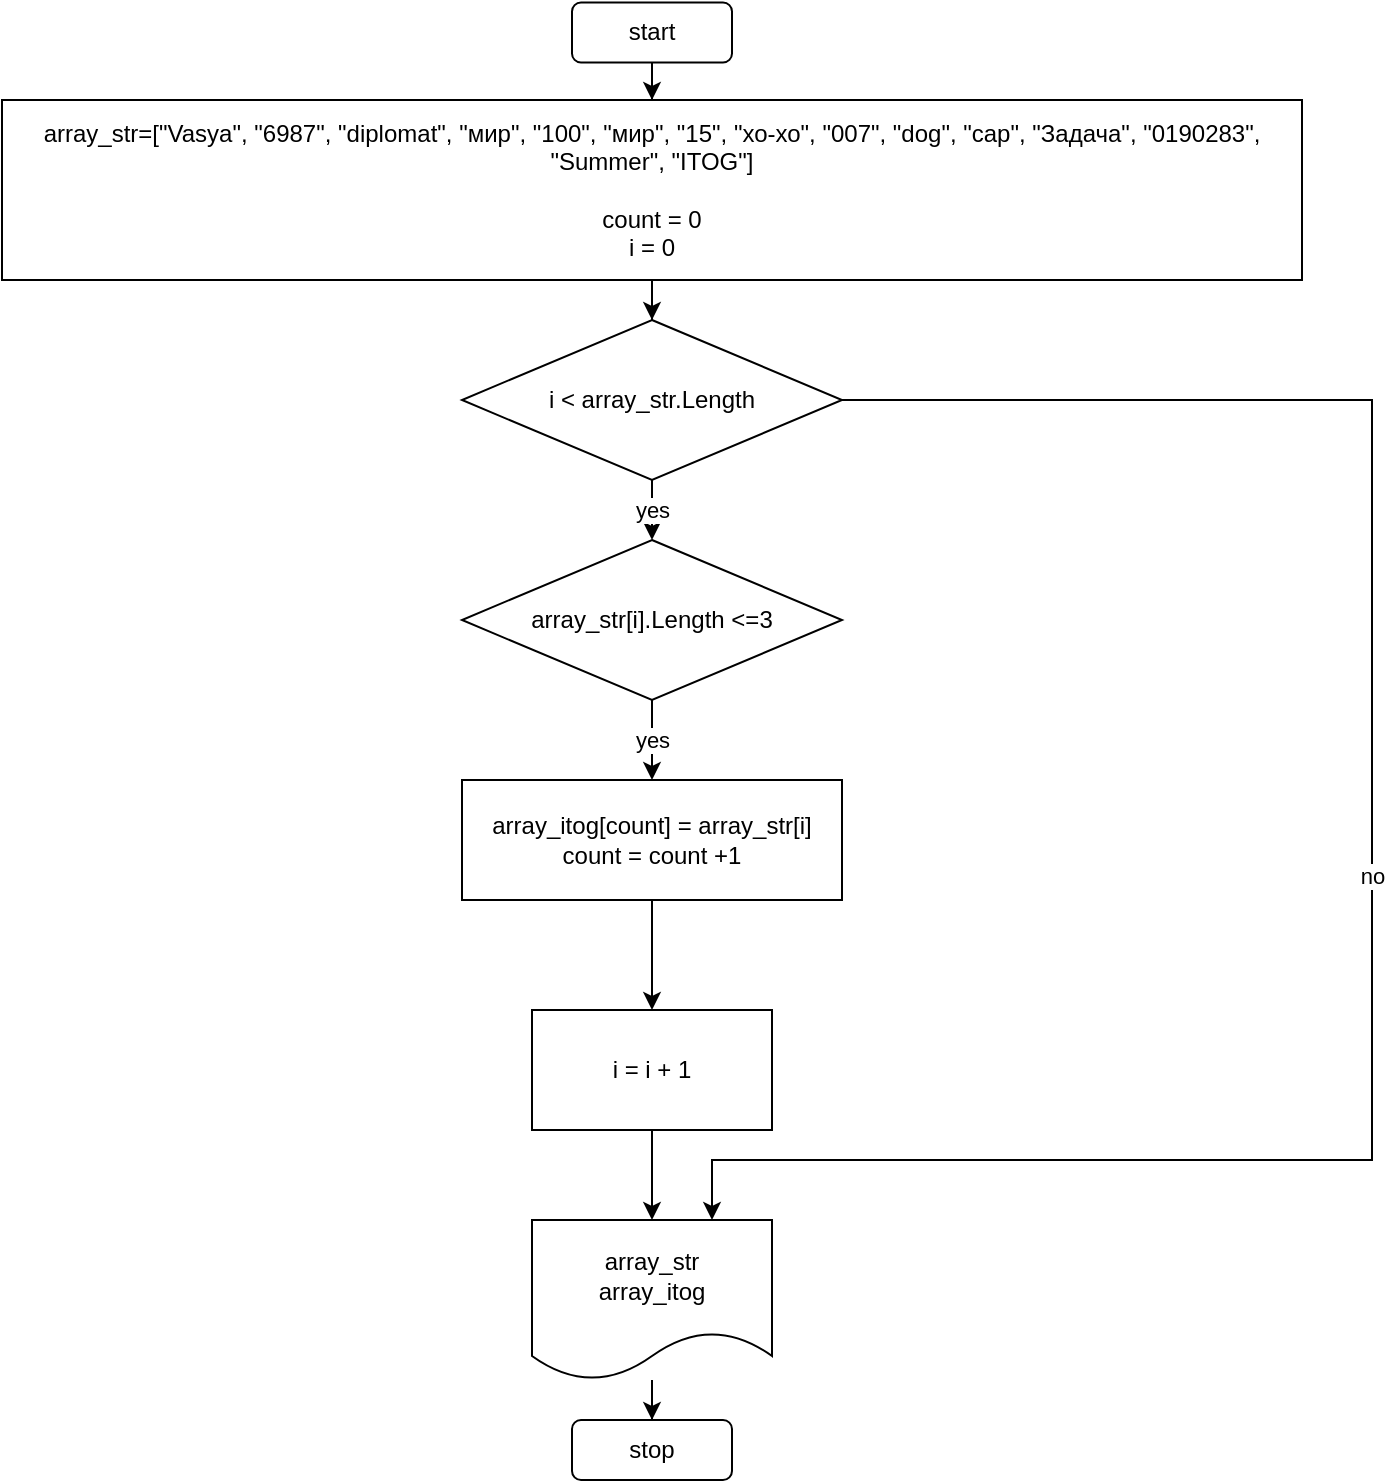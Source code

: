 <mxfile version="20.3.0" type="device"><diagram id="__G563ltw2ttX5YA13nO" name="Страница 1"><mxGraphModel dx="2500" dy="820" grid="1" gridSize="10" guides="1" tooltips="1" connect="1" arrows="1" fold="1" page="1" pageScale="1" pageWidth="827" pageHeight="1169" math="0" shadow="0"><root><mxCell id="0"/><mxCell id="1" parent="0"/><mxCell id="RjNPB6knKFnnegsPMA-Y-14" value="" style="edgeStyle=orthogonalEdgeStyle;rounded=0;orthogonalLoop=1;jettySize=auto;html=1;" parent="1" source="RjNPB6knKFnnegsPMA-Y-3" target="RjNPB6knKFnnegsPMA-Y-4" edge="1"><mxGeometry relative="1" as="geometry"/></mxCell><mxCell id="RjNPB6knKFnnegsPMA-Y-3" value="start" style="rounded=1;whiteSpace=wrap;html=1;" parent="1" vertex="1"><mxGeometry x="160" y="21.25" width="80" height="30" as="geometry"/></mxCell><mxCell id="RjNPB6knKFnnegsPMA-Y-15" value="" style="edgeStyle=orthogonalEdgeStyle;rounded=0;orthogonalLoop=1;jettySize=auto;html=1;" parent="1" source="RjNPB6knKFnnegsPMA-Y-4" target="RjNPB6knKFnnegsPMA-Y-5" edge="1"><mxGeometry relative="1" as="geometry"/></mxCell><mxCell id="RjNPB6knKFnnegsPMA-Y-4" value="array_str=[&quot;Vasya&quot;, &quot;6987&quot;, &quot;diplomat&quot;, &quot;мир&quot;, &quot;100&quot;, &quot;мир&quot;, &quot;15&quot;, &quot;хо-хо&quot;, &quot;007&quot;, &quot;dog&quot;, &quot;cap&quot;, &quot;Задача&quot;, &quot;0190283&quot;, &quot;Summer&quot;, &quot;ITOG&quot;&lt;span style=&quot;background-color: initial;&quot;&gt;]&lt;/span&gt;&lt;br&gt;&lt;br&gt;count = 0&lt;br&gt;i = 0" style="rounded=0;whiteSpace=wrap;html=1;" parent="1" vertex="1"><mxGeometry x="-125" y="70" width="650" height="90" as="geometry"/></mxCell><mxCell id="RjNPB6knKFnnegsPMA-Y-16" value="yes" style="edgeStyle=orthogonalEdgeStyle;rounded=0;orthogonalLoop=1;jettySize=auto;html=1;" parent="1" source="RjNPB6knKFnnegsPMA-Y-5" target="RjNPB6knKFnnegsPMA-Y-6" edge="1"><mxGeometry relative="1" as="geometry"/></mxCell><mxCell id="RjNPB6knKFnnegsPMA-Y-24" value="no" style="edgeStyle=orthogonalEdgeStyle;rounded=0;orthogonalLoop=1;jettySize=auto;html=1;entryX=0.75;entryY=0;entryDx=0;entryDy=0;" parent="1" source="RjNPB6knKFnnegsPMA-Y-5" target="RjNPB6knKFnnegsPMA-Y-12" edge="1"><mxGeometry relative="1" as="geometry"><mxPoint x="580" y="640" as="targetPoint"/><Array as="points"><mxPoint x="560" y="220"/><mxPoint x="560" y="600"/><mxPoint x="230" y="600"/></Array></mxGeometry></mxCell><mxCell id="RjNPB6knKFnnegsPMA-Y-5" value="i &amp;lt; array_str.Length" style="rhombus;whiteSpace=wrap;html=1;" parent="1" vertex="1"><mxGeometry x="105" y="180" width="190" height="80" as="geometry"/></mxCell><mxCell id="RjNPB6knKFnnegsPMA-Y-17" value="yes" style="edgeStyle=orthogonalEdgeStyle;rounded=0;orthogonalLoop=1;jettySize=auto;html=1;" parent="1" source="RjNPB6knKFnnegsPMA-Y-6" target="RjNPB6knKFnnegsPMA-Y-7" edge="1"><mxGeometry relative="1" as="geometry"/></mxCell><mxCell id="RjNPB6knKFnnegsPMA-Y-6" value="array_str[i].Length &amp;lt;=3" style="rhombus;whiteSpace=wrap;html=1;" parent="1" vertex="1"><mxGeometry x="105" y="290" width="190" height="80" as="geometry"/></mxCell><mxCell id="RjNPB6knKFnnegsPMA-Y-21" value="" style="edgeStyle=orthogonalEdgeStyle;rounded=0;orthogonalLoop=1;jettySize=auto;html=1;" parent="1" source="RjNPB6knKFnnegsPMA-Y-7" target="RjNPB6knKFnnegsPMA-Y-10" edge="1"><mxGeometry relative="1" as="geometry"/></mxCell><mxCell id="RjNPB6knKFnnegsPMA-Y-7" value="array_itog[count] = array_str[i]&lt;br&gt;count = count +1" style="rounded=0;whiteSpace=wrap;html=1;" parent="1" vertex="1"><mxGeometry x="105" y="410" width="190" height="60" as="geometry"/></mxCell><mxCell id="RjNPB6knKFnnegsPMA-Y-23" value="" style="edgeStyle=orthogonalEdgeStyle;rounded=0;orthogonalLoop=1;jettySize=auto;html=1;" parent="1" source="RjNPB6knKFnnegsPMA-Y-10" target="RjNPB6knKFnnegsPMA-Y-12" edge="1"><mxGeometry relative="1" as="geometry"/></mxCell><mxCell id="RjNPB6knKFnnegsPMA-Y-10" value="i = i + 1" style="rounded=0;whiteSpace=wrap;html=1;" parent="1" vertex="1"><mxGeometry x="140" y="525" width="120" height="60" as="geometry"/></mxCell><mxCell id="RjNPB6knKFnnegsPMA-Y-26" value="" style="edgeStyle=orthogonalEdgeStyle;rounded=0;orthogonalLoop=1;jettySize=auto;html=1;" parent="1" source="RjNPB6knKFnnegsPMA-Y-12" target="RjNPB6knKFnnegsPMA-Y-25" edge="1"><mxGeometry relative="1" as="geometry"/></mxCell><mxCell id="RjNPB6knKFnnegsPMA-Y-12" value="array_str&lt;br&gt;array_itog" style="shape=document;whiteSpace=wrap;html=1;boundedLbl=1;" parent="1" vertex="1"><mxGeometry x="140" y="630" width="120" height="80" as="geometry"/></mxCell><mxCell id="RjNPB6knKFnnegsPMA-Y-25" value="stop" style="rounded=1;whiteSpace=wrap;html=1;" parent="1" vertex="1"><mxGeometry x="160" y="730" width="80" height="30" as="geometry"/></mxCell></root></mxGraphModel></diagram></mxfile>